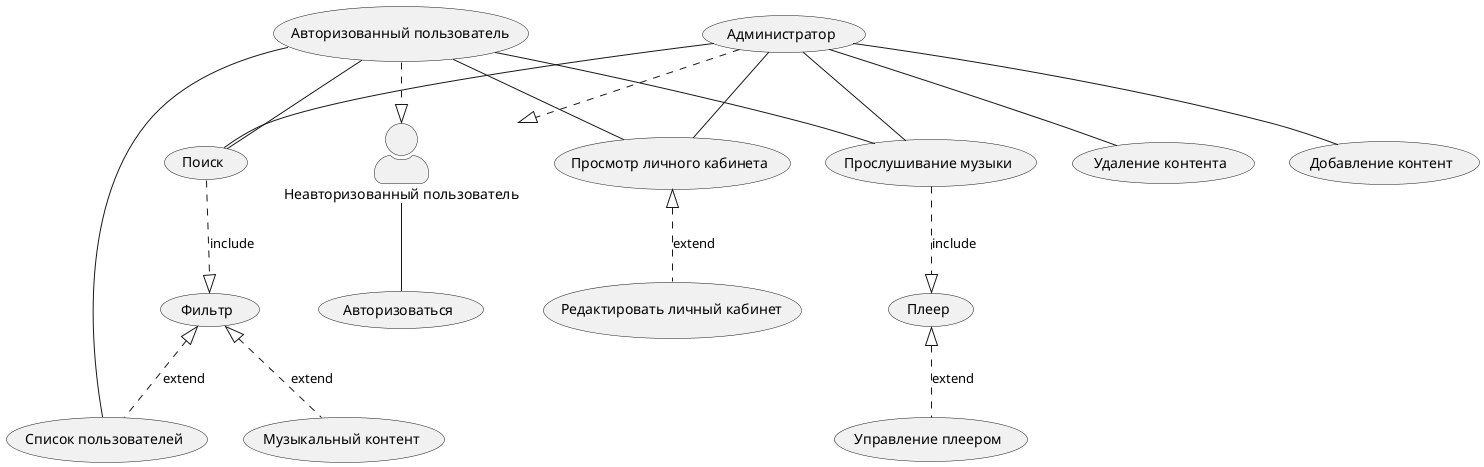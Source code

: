 @startuml
skinparam actorStyle awesome
(Администратор) as admin
(Авторизованный пользователь) as user
(Авторизоваться) as (authorize)
(Просмотр личного кабинета) as (check_own_profile)
(Редактировать личный кабинет) as (update_own_profile)
(Поиск) as (search)
(Прослушивание музыки) as (listen_to_music)
(Фильтр) as (filter)
(Музыкальный контент) as (music_content)
(Список пользователей) as (list_users)
(Плеер) as (music_player)
(Управление плеером) as (music_player_management)
(Добавление контент) as (add_content)
(Удаление контента) as (delete_content)


:user:--(list_users)
:Неавторизованный пользователь: -- (authorize)
:user:..|>:Неавторизованный пользователь:
:admin:..|>:Неавторизованный пользователь:

:user: -- (check_own_profile)
:user: -- (listen_to_music)
:user: -- (search)
:admin: -- (listen_to_music)
:admin: -- (search)
:admin: -- (check_own_profile)
:admin: -- (add_content)
:admin: -- (delete_content)
(search)..|>(filter):include
(filter)<|..(music_content):extend
(filter)<|..(list_users):extend
(listen_to_music)..|>(music_player):include
(music_player)<|..(music_player_management):extend
(check_own_profile)<|..(update_own_profile):extend


@enduml